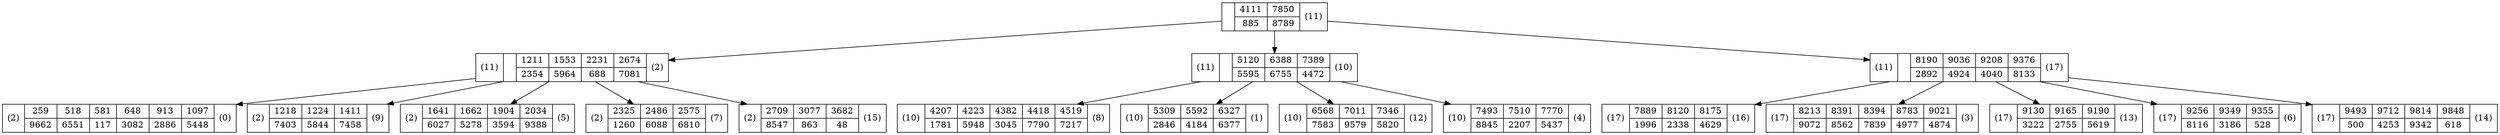 digraph tree {
	node [shape=record];
	n11 [label="<c0> |{4111|<c0> 885} |{7850|<c1> 8789} |(11)"];
	n2 [label="(11)|<c0> |{1211|<c0> 2354} |{1553|<c1> 5964} |{2231|<c2> 688} |{2674|<c3> 7081} |(2)"];
	n0 [label="(2)|{259|9662}|{518|6551}|{581|117}|{648|3082}|{913|2886}|{1097|5448}|(0)"];
	n2 -> n0
	n9 [label="(2)|{1218|7403}|{1224|5844}|{1411|7458}|(9)"];
	n2 -> n9
	n5 [label="(2)|{1641|6027}|{1662|5278}|{1904|3594}|{2034|9388}|(5)"];
	n2 -> n5
	n7 [label="(2)|{2325|1260}|{2486|6088}|{2575|6810}|(7)"];
	n2 -> n7
	n15 [label="(2)|{2709|8547}|{3077|863}|{3682|48}|(15)"];
	n2 -> n15
	n11 -> n2
	n10 [label="(11)|<c0> |{5120|<c0> 5595} |{6388|<c1> 6755} |{7389|<c2> 4472} |(10)"];
	n8 [label="(10)|{4207|1781}|{4223|5948}|{4382|3045}|{4418|7790}|{4519|7217}|(8)"];
	n10 -> n8
	n1 [label="(10)|{5309|2846}|{5592|4184}|{6327|6377}|(1)"];
	n10 -> n1
	n12 [label="(10)|{6568|7583}|{7011|9579}|{7346|5820}|(12)"];
	n10 -> n12
	n4 [label="(10)|{7493|8845}|{7510|2207}|{7770|5437}|(4)"];
	n10 -> n4
	n11 -> n10
	n17 [label="(11)|<c0> |{8190|<c0> 2892} |{9036|<c1> 4924} |{9208|<c2> 4040} |{9376|<c3> 8133} |(17)"];
	n16 [label="(17)|{7889|1996}|{8120|2338}|{8175|4629}|(16)"];
	n17 -> n16
	n3 [label="(17)|{8213|9072}|{8391|8562}|{8394|7839}|{8783|4977}|{9021|4874}|(3)"];
	n17 -> n3
	n13 [label="(17)|{9130|3222}|{9165|2755}|{9190|5619}|(13)"];
	n17 -> n13
	n6 [label="(17)|{9256|8116}|{9349|3186}|{9355|528}|(6)"];
	n17 -> n6
	n14 [label="(17)|{9493|500}|{9712|4253}|{9814|9342}|{9848|618}|(14)"];
	n17 -> n14
	n11 -> n17
}